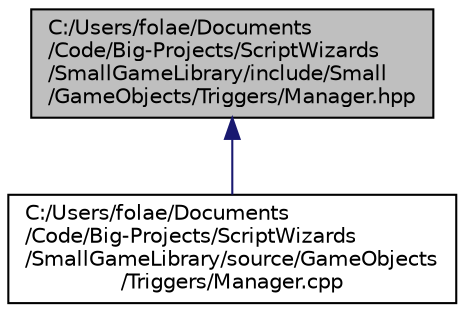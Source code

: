 digraph "C:/Users/folae/Documents/Code/Big-Projects/ScriptWizards/SmallGameLibrary/include/Small/GameObjects/Triggers/Manager.hpp"
{
 // INTERACTIVE_SVG=YES
 // LATEX_PDF_SIZE
  edge [fontname="Helvetica",fontsize="10",labelfontname="Helvetica",labelfontsize="10"];
  node [fontname="Helvetica",fontsize="10",shape=record];
  Node1 [label="C:/Users/folae/Documents\l/Code/Big-Projects/ScriptWizards\l/SmallGameLibrary/include/Small\l/GameObjects/Triggers/Manager.hpp",height=0.2,width=0.4,color="black", fillcolor="grey75", style="filled", fontcolor="black",tooltip="Handle triggers and destroy them when needed."];
  Node1 -> Node2 [dir="back",color="midnightblue",fontsize="10",style="solid",fontname="Helvetica"];
  Node2 [label="C:/Users/folae/Documents\l/Code/Big-Projects/ScriptWizards\l/SmallGameLibrary/source/GameObjects\l/Triggers/Manager.cpp",height=0.2,width=0.4,color="black", fillcolor="white", style="filled",URL="$df/de9/Manager_8cpp.html",tooltip=" "];
}
